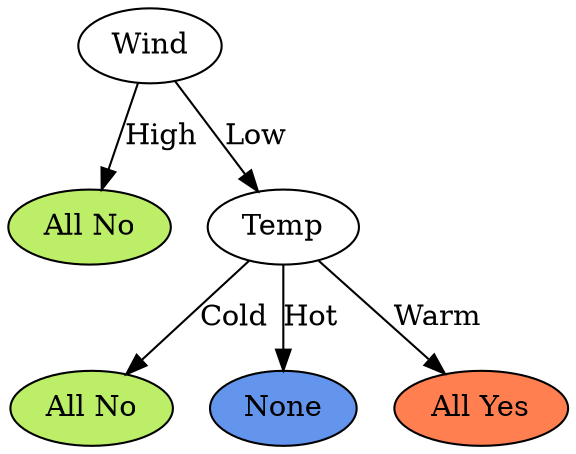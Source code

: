 digraph T {
	bgcolor=transparent
			

	Wind [label="Wind"]
	Wind -> Allno1 [label="High"]
	Wind -> Temp [label="Low"]

	Allno1 [label="All No", style="filled",fillcolor="darkolivegreen2"]

	Temp [label="Temp"]	
	Temp -> Allno2 [label="Cold"]
	Temp -> None [label="Hot"]
	Temp -> Allyes [label="Warm"]

	Allno2 [label="All No", style="filled", fillcolor="darkolivegreen2"]
	None [label="None", style="filled", fillcolor="cornflowerblue"]
	Allyes [label="All Yes", style="filled", fillcolor="coral"]
	
}
